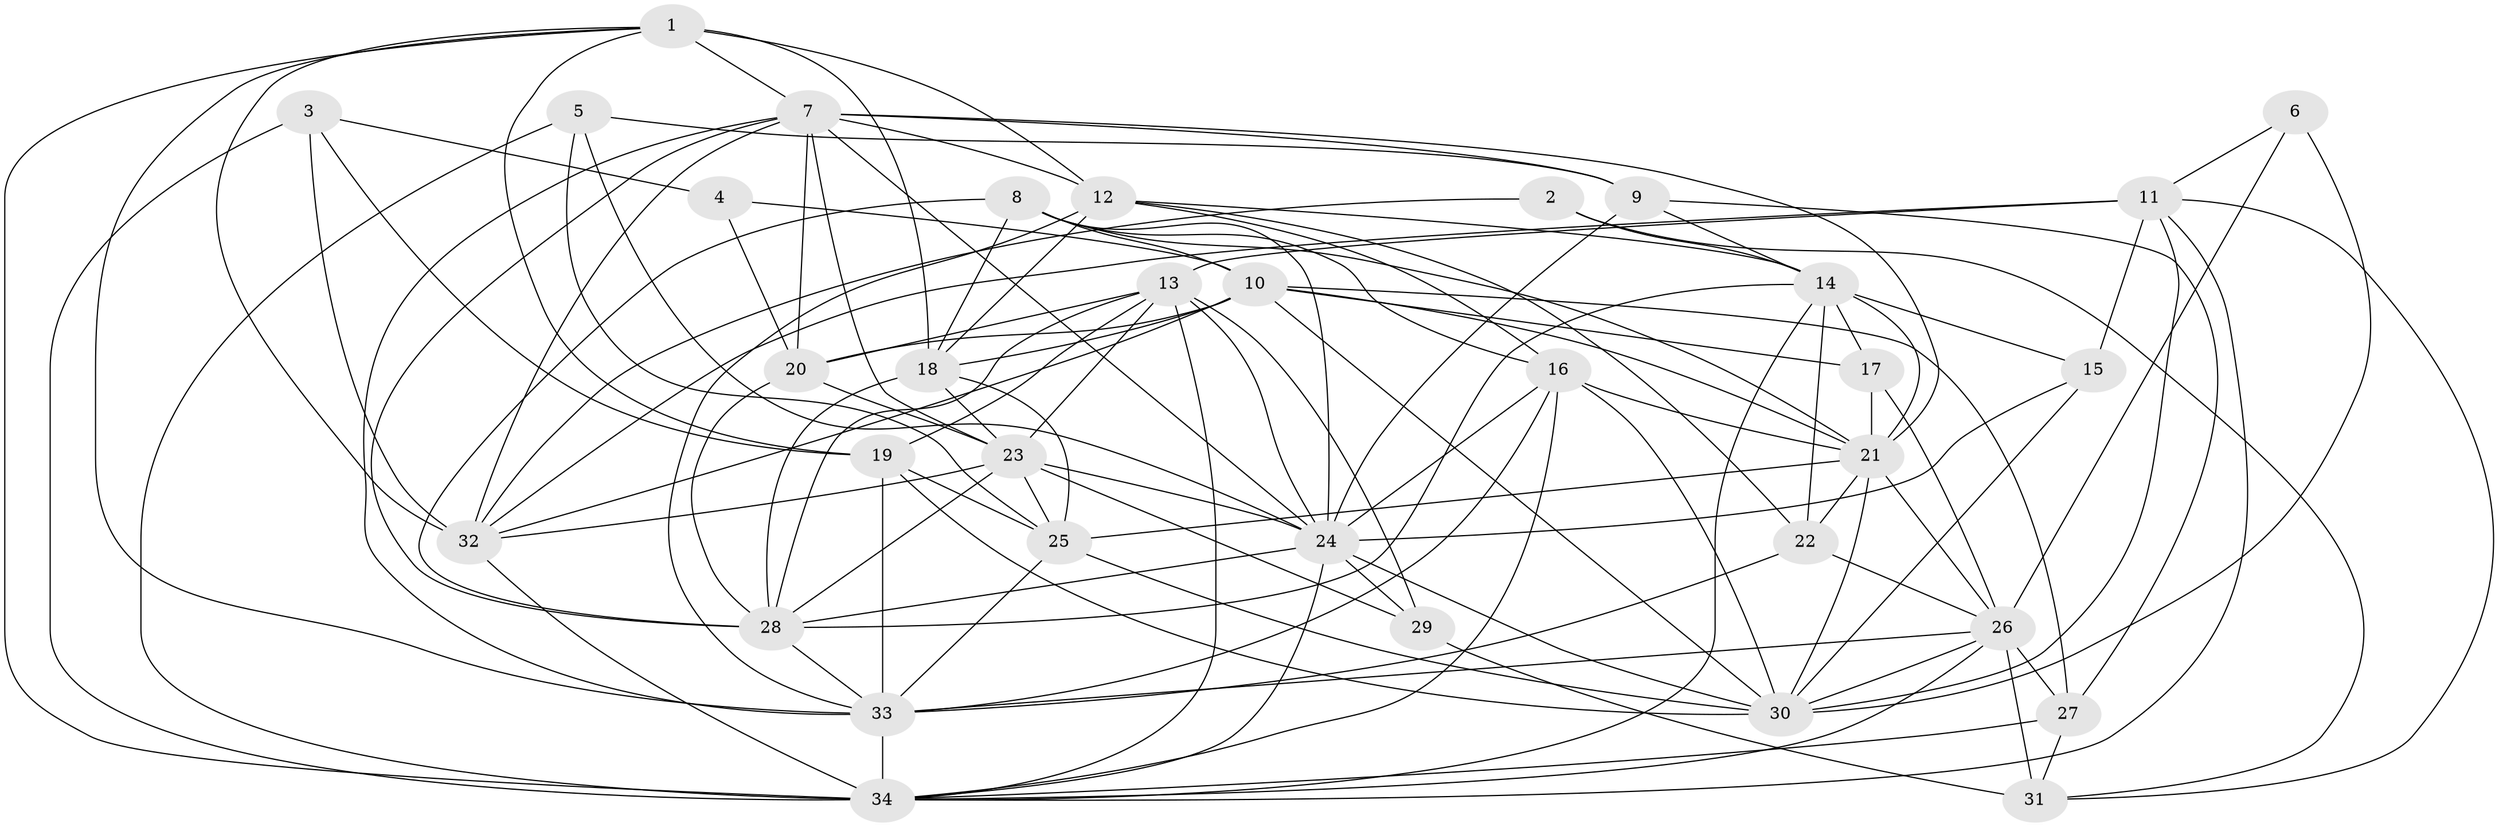 // original degree distribution, {3: 0.3063063063063063, 2: 0.15315315315315314, 5: 0.17117117117117117, 4: 0.21621621621621623, 6: 0.08108108108108109, 8: 0.04504504504504504, 7: 0.018018018018018018, 9: 0.009009009009009009}
// Generated by graph-tools (version 1.1) at 2025/37/03/04/25 23:37:06]
// undirected, 34 vertices, 117 edges
graph export_dot {
  node [color=gray90,style=filled];
  1;
  2;
  3;
  4;
  5;
  6;
  7;
  8;
  9;
  10;
  11;
  12;
  13;
  14;
  15;
  16;
  17;
  18;
  19;
  20;
  21;
  22;
  23;
  24;
  25;
  26;
  27;
  28;
  29;
  30;
  31;
  32;
  33;
  34;
  1 -- 7 [weight=1.0];
  1 -- 12 [weight=2.0];
  1 -- 18 [weight=1.0];
  1 -- 19 [weight=1.0];
  1 -- 32 [weight=1.0];
  1 -- 33 [weight=1.0];
  1 -- 34 [weight=1.0];
  2 -- 14 [weight=1.0];
  2 -- 31 [weight=1.0];
  2 -- 32 [weight=1.0];
  3 -- 4 [weight=1.0];
  3 -- 19 [weight=1.0];
  3 -- 32 [weight=1.0];
  3 -- 34 [weight=1.0];
  4 -- 10 [weight=1.0];
  4 -- 20 [weight=2.0];
  5 -- 9 [weight=1.0];
  5 -- 24 [weight=1.0];
  5 -- 25 [weight=1.0];
  5 -- 34 [weight=2.0];
  6 -- 11 [weight=1.0];
  6 -- 26 [weight=1.0];
  6 -- 30 [weight=1.0];
  7 -- 9 [weight=1.0];
  7 -- 12 [weight=2.0];
  7 -- 20 [weight=1.0];
  7 -- 21 [weight=1.0];
  7 -- 23 [weight=1.0];
  7 -- 24 [weight=1.0];
  7 -- 28 [weight=1.0];
  7 -- 32 [weight=1.0];
  7 -- 33 [weight=2.0];
  8 -- 10 [weight=1.0];
  8 -- 16 [weight=1.0];
  8 -- 18 [weight=2.0];
  8 -- 21 [weight=1.0];
  8 -- 24 [weight=1.0];
  8 -- 28 [weight=1.0];
  9 -- 14 [weight=1.0];
  9 -- 24 [weight=1.0];
  9 -- 27 [weight=1.0];
  10 -- 17 [weight=1.0];
  10 -- 18 [weight=1.0];
  10 -- 20 [weight=2.0];
  10 -- 21 [weight=1.0];
  10 -- 27 [weight=1.0];
  10 -- 30 [weight=1.0];
  10 -- 32 [weight=1.0];
  11 -- 13 [weight=1.0];
  11 -- 15 [weight=2.0];
  11 -- 30 [weight=1.0];
  11 -- 31 [weight=1.0];
  11 -- 32 [weight=1.0];
  11 -- 34 [weight=1.0];
  12 -- 14 [weight=2.0];
  12 -- 16 [weight=1.0];
  12 -- 18 [weight=1.0];
  12 -- 22 [weight=1.0];
  12 -- 33 [weight=1.0];
  13 -- 19 [weight=1.0];
  13 -- 20 [weight=1.0];
  13 -- 23 [weight=1.0];
  13 -- 24 [weight=2.0];
  13 -- 28 [weight=1.0];
  13 -- 29 [weight=1.0];
  13 -- 34 [weight=1.0];
  14 -- 15 [weight=1.0];
  14 -- 17 [weight=1.0];
  14 -- 21 [weight=1.0];
  14 -- 22 [weight=1.0];
  14 -- 28 [weight=1.0];
  14 -- 34 [weight=1.0];
  15 -- 24 [weight=1.0];
  15 -- 30 [weight=1.0];
  16 -- 21 [weight=1.0];
  16 -- 24 [weight=1.0];
  16 -- 30 [weight=1.0];
  16 -- 33 [weight=1.0];
  16 -- 34 [weight=1.0];
  17 -- 21 [weight=1.0];
  17 -- 26 [weight=2.0];
  18 -- 23 [weight=1.0];
  18 -- 25 [weight=1.0];
  18 -- 28 [weight=2.0];
  19 -- 25 [weight=1.0];
  19 -- 30 [weight=1.0];
  19 -- 33 [weight=1.0];
  20 -- 23 [weight=1.0];
  20 -- 28 [weight=1.0];
  21 -- 22 [weight=1.0];
  21 -- 25 [weight=2.0];
  21 -- 26 [weight=1.0];
  21 -- 30 [weight=1.0];
  22 -- 26 [weight=1.0];
  22 -- 33 [weight=1.0];
  23 -- 24 [weight=1.0];
  23 -- 25 [weight=1.0];
  23 -- 28 [weight=1.0];
  23 -- 29 [weight=1.0];
  23 -- 32 [weight=2.0];
  24 -- 28 [weight=1.0];
  24 -- 29 [weight=1.0];
  24 -- 30 [weight=2.0];
  24 -- 34 [weight=1.0];
  25 -- 30 [weight=1.0];
  25 -- 33 [weight=1.0];
  26 -- 27 [weight=1.0];
  26 -- 30 [weight=1.0];
  26 -- 31 [weight=1.0];
  26 -- 33 [weight=1.0];
  26 -- 34 [weight=1.0];
  27 -- 31 [weight=1.0];
  27 -- 34 [weight=1.0];
  28 -- 33 [weight=1.0];
  29 -- 31 [weight=2.0];
  32 -- 34 [weight=2.0];
  33 -- 34 [weight=3.0];
}
